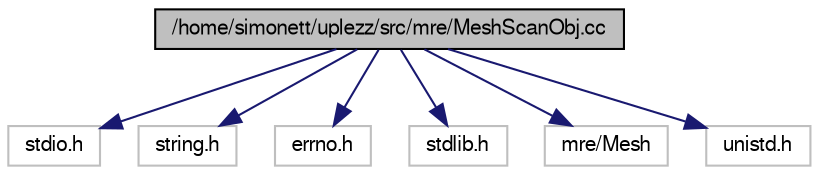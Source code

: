 digraph G
{
  bgcolor="transparent";
  edge [fontname="FreeSans",fontsize=10,labelfontname="FreeSans",labelfontsize=10];
  node [fontname="FreeSans",fontsize=10,shape=record];
  Node1 [label="/home/simonett/uplezz/src/mre/MeshScanObj.cc",height=0.2,width=0.4,color="black", fillcolor="grey75", style="filled" fontcolor="black"];
  Node1 -> Node2 [color="midnightblue",fontsize=10,style="solid",fontname="FreeSans"];
  Node2 [label="stdio.h",height=0.2,width=0.4,color="grey75"];
  Node1 -> Node3 [color="midnightblue",fontsize=10,style="solid",fontname="FreeSans"];
  Node3 [label="string.h",height=0.2,width=0.4,color="grey75"];
  Node1 -> Node4 [color="midnightblue",fontsize=10,style="solid",fontname="FreeSans"];
  Node4 [label="errno.h",height=0.2,width=0.4,color="grey75"];
  Node1 -> Node5 [color="midnightblue",fontsize=10,style="solid",fontname="FreeSans"];
  Node5 [label="stdlib.h",height=0.2,width=0.4,color="grey75"];
  Node1 -> Node6 [color="midnightblue",fontsize=10,style="solid",fontname="FreeSans"];
  Node6 [label="mre/Mesh",height=0.2,width=0.4,color="grey75"];
  Node1 -> Node7 [color="midnightblue",fontsize=10,style="solid",fontname="FreeSans"];
  Node7 [label="unistd.h",height=0.2,width=0.4,color="grey75"];
}
